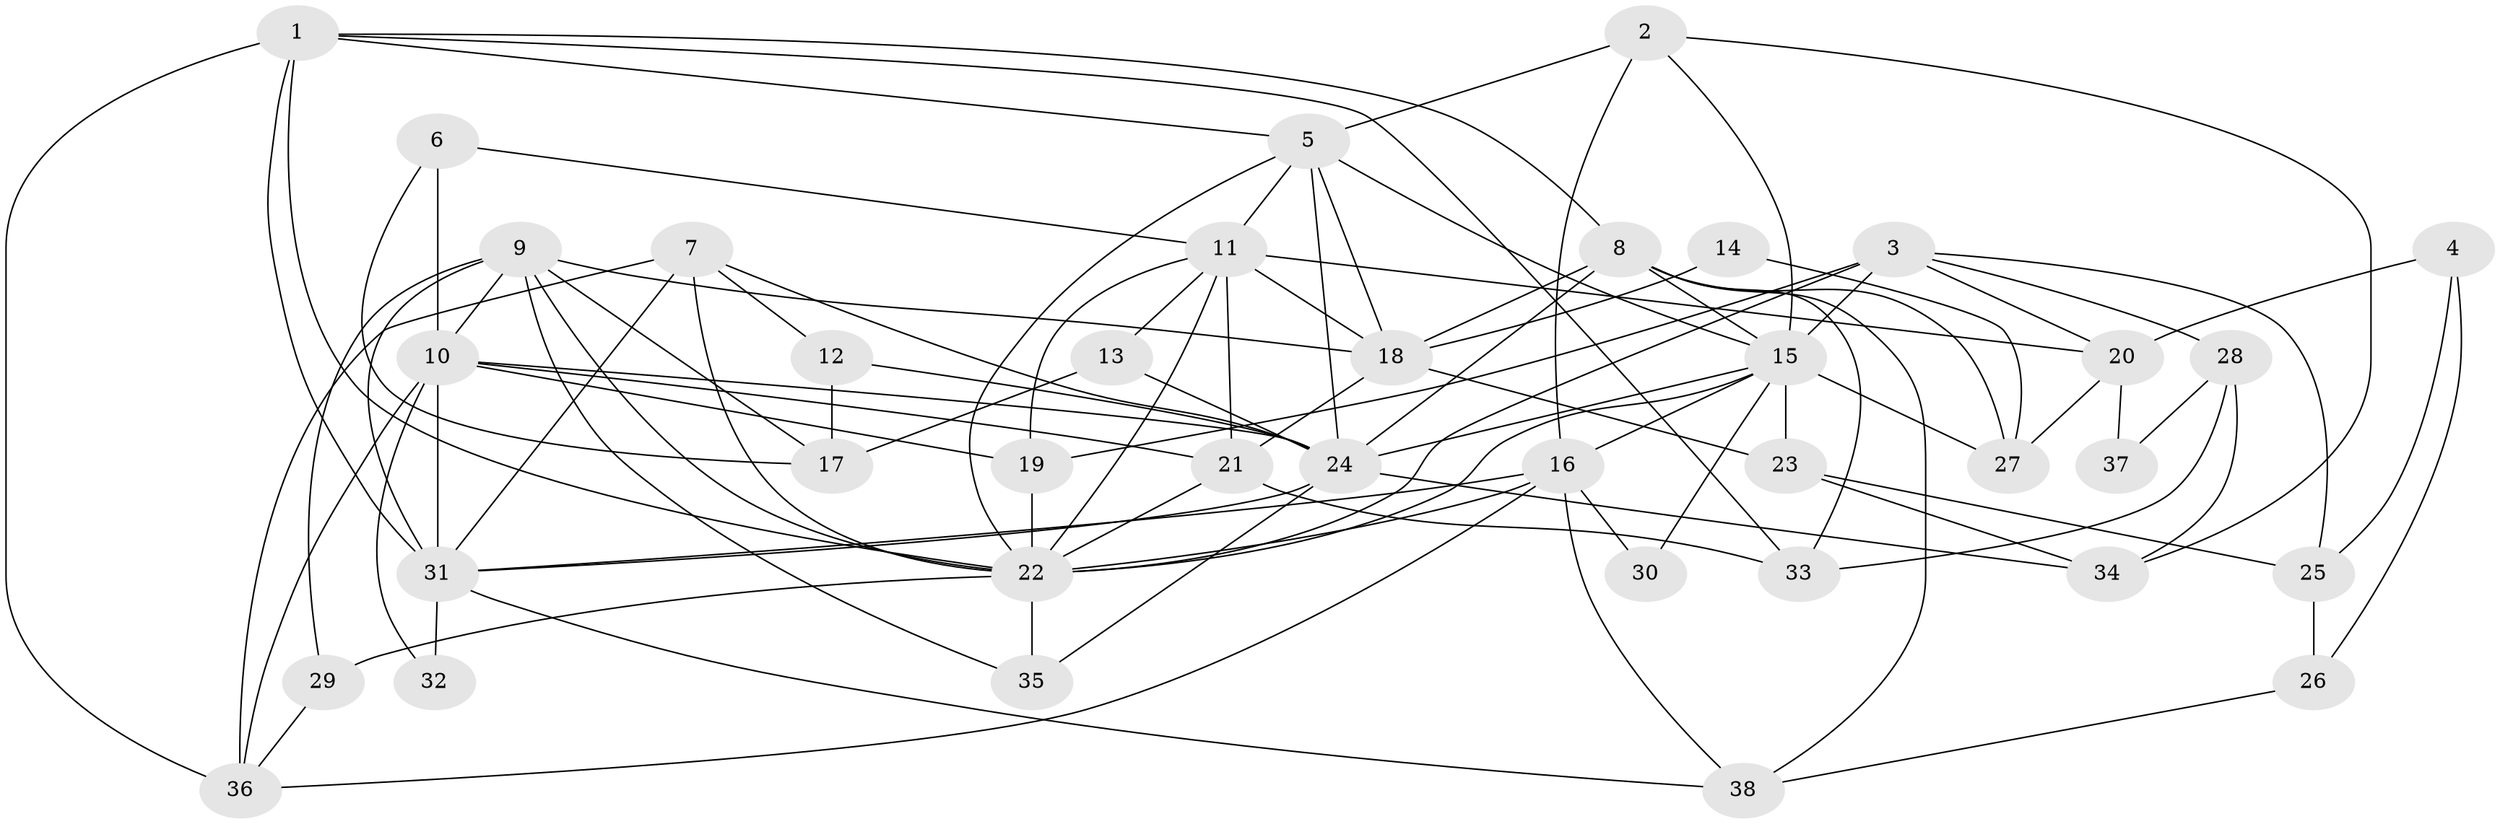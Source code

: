 // original degree distribution, {3: 0.30666666666666664, 4: 0.30666666666666664, 5: 0.18666666666666668, 2: 0.09333333333333334, 6: 0.04, 7: 0.04, 8: 0.02666666666666667}
// Generated by graph-tools (version 1.1) at 2025/36/03/09/25 02:36:11]
// undirected, 38 vertices, 96 edges
graph export_dot {
graph [start="1"]
  node [color=gray90,style=filled];
  1;
  2;
  3;
  4;
  5;
  6;
  7;
  8;
  9;
  10;
  11;
  12;
  13;
  14;
  15;
  16;
  17;
  18;
  19;
  20;
  21;
  22;
  23;
  24;
  25;
  26;
  27;
  28;
  29;
  30;
  31;
  32;
  33;
  34;
  35;
  36;
  37;
  38;
  1 -- 5 [weight=1.0];
  1 -- 8 [weight=1.0];
  1 -- 22 [weight=2.0];
  1 -- 31 [weight=1.0];
  1 -- 33 [weight=1.0];
  1 -- 36 [weight=1.0];
  2 -- 5 [weight=1.0];
  2 -- 15 [weight=1.0];
  2 -- 16 [weight=1.0];
  2 -- 34 [weight=1.0];
  3 -- 15 [weight=1.0];
  3 -- 19 [weight=2.0];
  3 -- 20 [weight=1.0];
  3 -- 22 [weight=2.0];
  3 -- 25 [weight=2.0];
  3 -- 28 [weight=1.0];
  4 -- 20 [weight=1.0];
  4 -- 25 [weight=1.0];
  4 -- 26 [weight=1.0];
  5 -- 11 [weight=1.0];
  5 -- 15 [weight=2.0];
  5 -- 18 [weight=1.0];
  5 -- 22 [weight=1.0];
  5 -- 24 [weight=2.0];
  6 -- 10 [weight=1.0];
  6 -- 11 [weight=1.0];
  6 -- 17 [weight=1.0];
  7 -- 12 [weight=1.0];
  7 -- 22 [weight=2.0];
  7 -- 24 [weight=1.0];
  7 -- 31 [weight=1.0];
  7 -- 36 [weight=1.0];
  8 -- 15 [weight=1.0];
  8 -- 18 [weight=1.0];
  8 -- 24 [weight=2.0];
  8 -- 27 [weight=1.0];
  8 -- 33 [weight=1.0];
  8 -- 38 [weight=1.0];
  9 -- 10 [weight=1.0];
  9 -- 17 [weight=1.0];
  9 -- 18 [weight=1.0];
  9 -- 22 [weight=1.0];
  9 -- 29 [weight=1.0];
  9 -- 31 [weight=1.0];
  9 -- 35 [weight=1.0];
  10 -- 19 [weight=1.0];
  10 -- 21 [weight=1.0];
  10 -- 24 [weight=1.0];
  10 -- 31 [weight=1.0];
  10 -- 32 [weight=1.0];
  10 -- 36 [weight=1.0];
  11 -- 13 [weight=1.0];
  11 -- 18 [weight=1.0];
  11 -- 19 [weight=1.0];
  11 -- 20 [weight=1.0];
  11 -- 21 [weight=2.0];
  11 -- 22 [weight=1.0];
  12 -- 17 [weight=2.0];
  12 -- 24 [weight=1.0];
  13 -- 17 [weight=1.0];
  13 -- 24 [weight=1.0];
  14 -- 18 [weight=1.0];
  14 -- 27 [weight=1.0];
  15 -- 16 [weight=2.0];
  15 -- 22 [weight=1.0];
  15 -- 23 [weight=1.0];
  15 -- 24 [weight=1.0];
  15 -- 27 [weight=1.0];
  15 -- 30 [weight=1.0];
  16 -- 22 [weight=2.0];
  16 -- 30 [weight=1.0];
  16 -- 31 [weight=1.0];
  16 -- 36 [weight=1.0];
  16 -- 38 [weight=1.0];
  18 -- 21 [weight=1.0];
  18 -- 23 [weight=1.0];
  19 -- 22 [weight=1.0];
  20 -- 27 [weight=1.0];
  20 -- 37 [weight=1.0];
  21 -- 22 [weight=1.0];
  21 -- 33 [weight=1.0];
  22 -- 29 [weight=1.0];
  22 -- 35 [weight=1.0];
  23 -- 25 [weight=1.0];
  23 -- 34 [weight=1.0];
  24 -- 31 [weight=1.0];
  24 -- 34 [weight=1.0];
  24 -- 35 [weight=1.0];
  25 -- 26 [weight=1.0];
  26 -- 38 [weight=1.0];
  28 -- 33 [weight=1.0];
  28 -- 34 [weight=1.0];
  28 -- 37 [weight=1.0];
  29 -- 36 [weight=1.0];
  31 -- 32 [weight=1.0];
  31 -- 38 [weight=1.0];
}

